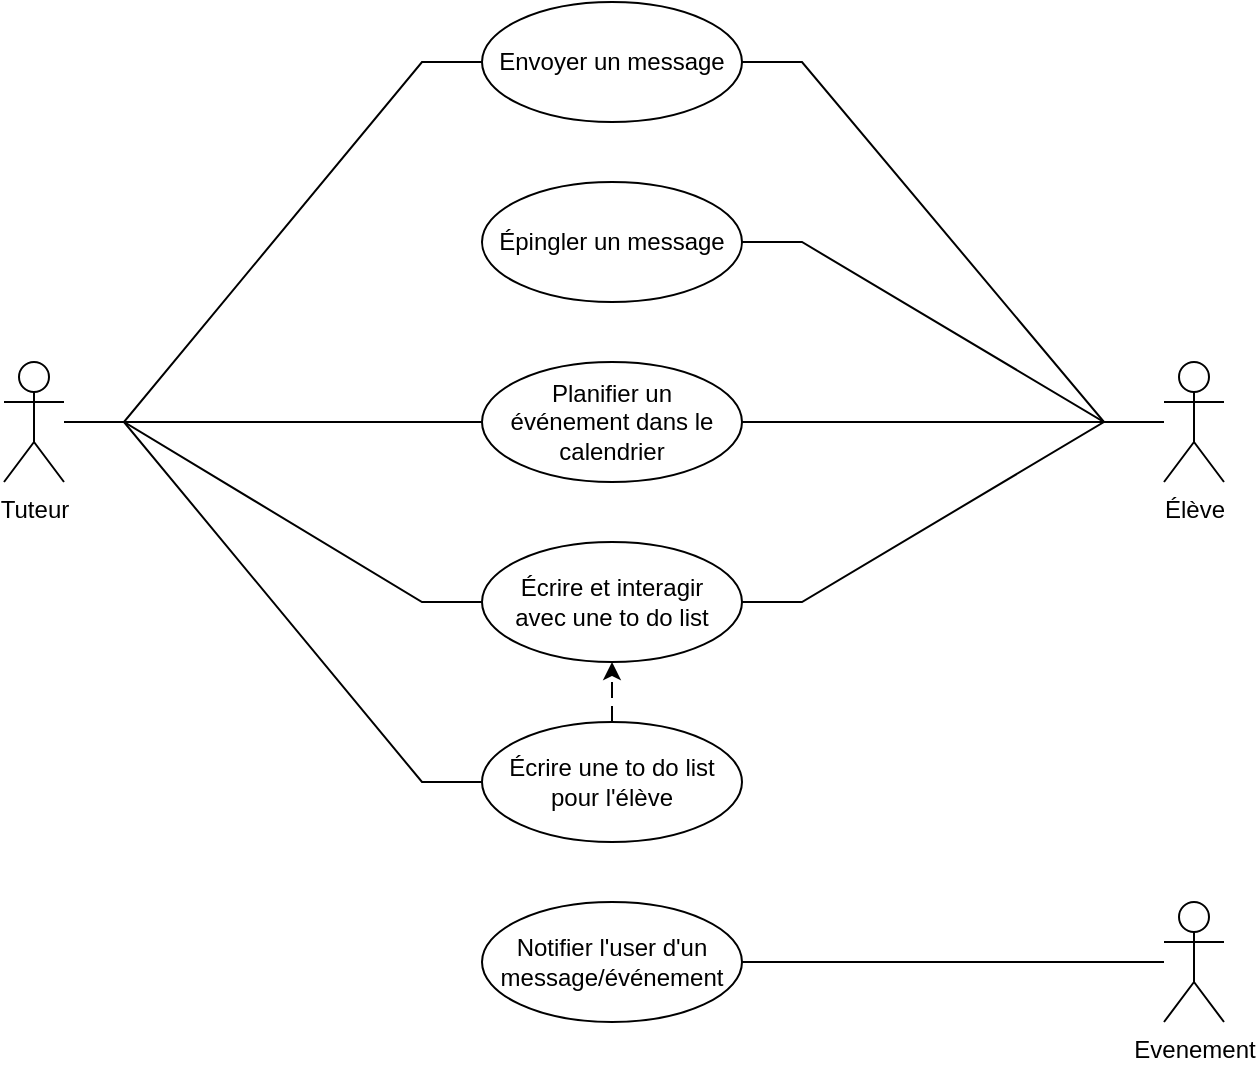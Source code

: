 <mxfile version="24.7.16">
  <diagram name="Page-1" id="9XxRKp81XTkAnHv0fnxt">
    <mxGraphModel dx="1434" dy="746" grid="1" gridSize="10" guides="1" tooltips="1" connect="1" arrows="1" fold="1" page="1" pageScale="1" pageWidth="827" pageHeight="1169" math="0" shadow="0">
      <root>
        <mxCell id="0" />
        <mxCell id="1" parent="0" />
        <mxCell id="7I2hjKvpXO12ixehWDgP-8" value="&lt;div&gt;Tuteur&lt;/div&gt;" style="shape=umlActor;verticalLabelPosition=bottom;verticalAlign=top;html=1;outlineConnect=0;" vertex="1" parent="1">
          <mxGeometry x="110" y="380" width="30" height="60" as="geometry" />
        </mxCell>
        <mxCell id="7I2hjKvpXO12ixehWDgP-10" value="Envoyer un message" style="ellipse;whiteSpace=wrap;html=1;spacingTop=0;spacingLeft=4;spacingRight=4;" vertex="1" parent="1">
          <mxGeometry x="349" y="200" width="130" height="60" as="geometry" />
        </mxCell>
        <mxCell id="7I2hjKvpXO12ixehWDgP-11" value="Épingler un message" style="ellipse;whiteSpace=wrap;html=1;spacingTop=0;spacingLeft=4;spacingRight=4;" vertex="1" parent="1">
          <mxGeometry x="349" y="290" width="130" height="60" as="geometry" />
        </mxCell>
        <mxCell id="7I2hjKvpXO12ixehWDgP-12" value="Planifier un événement dans le calendrier" style="ellipse;whiteSpace=wrap;html=1;spacingTop=0;spacingLeft=4;spacingRight=4;" vertex="1" parent="1">
          <mxGeometry x="349" y="380" width="130" height="60" as="geometry" />
        </mxCell>
        <mxCell id="7I2hjKvpXO12ixehWDgP-13" value="Écrire et interagir avec une to do list" style="ellipse;whiteSpace=wrap;html=1;spacingTop=0;spacingLeft=4;spacingRight=4;" vertex="1" parent="1">
          <mxGeometry x="349" y="470" width="130" height="60" as="geometry" />
        </mxCell>
        <mxCell id="7I2hjKvpXO12ixehWDgP-31" style="edgeStyle=orthogonalEdgeStyle;rounded=0;orthogonalLoop=1;jettySize=auto;html=1;dashed=1;dashPattern=8 8;" edge="1" parent="1" source="7I2hjKvpXO12ixehWDgP-14" target="7I2hjKvpXO12ixehWDgP-13">
          <mxGeometry relative="1" as="geometry" />
        </mxCell>
        <mxCell id="7I2hjKvpXO12ixehWDgP-14" value="&lt;div&gt;Écrire une to do list pour l&#39;élève&lt;/div&gt;" style="ellipse;whiteSpace=wrap;html=1;spacingTop=0;spacingLeft=4;spacingRight=4;" vertex="1" parent="1">
          <mxGeometry x="349" y="560" width="130" height="60" as="geometry" />
        </mxCell>
        <mxCell id="7I2hjKvpXO12ixehWDgP-15" value="" style="endArrow=none;html=1;rounded=0;edgeStyle=entityRelationEdgeStyle;" edge="1" parent="1" source="7I2hjKvpXO12ixehWDgP-8" target="7I2hjKvpXO12ixehWDgP-10">
          <mxGeometry width="50" height="50" relative="1" as="geometry">
            <mxPoint x="310" y="570" as="sourcePoint" />
            <mxPoint x="360" y="520" as="targetPoint" />
          </mxGeometry>
        </mxCell>
        <mxCell id="7I2hjKvpXO12ixehWDgP-17" value="" style="endArrow=none;html=1;rounded=0;edgeStyle=entityRelationEdgeStyle;" edge="1" parent="1" source="7I2hjKvpXO12ixehWDgP-8" target="7I2hjKvpXO12ixehWDgP-12">
          <mxGeometry width="50" height="50" relative="1" as="geometry">
            <mxPoint x="130" y="460" as="sourcePoint" />
            <mxPoint x="398" y="275" as="targetPoint" />
          </mxGeometry>
        </mxCell>
        <mxCell id="7I2hjKvpXO12ixehWDgP-18" value="" style="endArrow=none;html=1;rounded=0;edgeStyle=entityRelationEdgeStyle;" edge="1" parent="1" source="7I2hjKvpXO12ixehWDgP-8" target="7I2hjKvpXO12ixehWDgP-13">
          <mxGeometry width="50" height="50" relative="1" as="geometry">
            <mxPoint x="120" y="458" as="sourcePoint" />
            <mxPoint x="361" y="428" as="targetPoint" />
          </mxGeometry>
        </mxCell>
        <mxCell id="7I2hjKvpXO12ixehWDgP-19" value="" style="endArrow=none;html=1;rounded=0;edgeStyle=entityRelationEdgeStyle;" edge="1" parent="1" source="7I2hjKvpXO12ixehWDgP-8" target="7I2hjKvpXO12ixehWDgP-14">
          <mxGeometry width="50" height="50" relative="1" as="geometry">
            <mxPoint x="130" y="468" as="sourcePoint" />
            <mxPoint x="371" y="438" as="targetPoint" />
          </mxGeometry>
        </mxCell>
        <mxCell id="7I2hjKvpXO12ixehWDgP-22" value="&lt;div&gt;Élève&lt;/div&gt;" style="shape=umlActor;verticalLabelPosition=bottom;verticalAlign=top;html=1;outlineConnect=0;" vertex="1" parent="1">
          <mxGeometry x="690" y="380" width="30" height="60" as="geometry" />
        </mxCell>
        <mxCell id="7I2hjKvpXO12ixehWDgP-24" value="" style="endArrow=none;html=1;rounded=0;edgeStyle=entityRelationEdgeStyle;" edge="1" parent="1" source="7I2hjKvpXO12ixehWDgP-22" target="7I2hjKvpXO12ixehWDgP-10">
          <mxGeometry width="50" height="50" relative="1" as="geometry">
            <mxPoint x="110" y="380" as="sourcePoint" />
            <mxPoint x="349" y="200" as="targetPoint" />
            <Array as="points">
              <mxPoint x="50" y="230" />
              <mxPoint x="170" y="280" />
              <mxPoint x="319" y="330" />
            </Array>
          </mxGeometry>
        </mxCell>
        <mxCell id="7I2hjKvpXO12ixehWDgP-25" value="" style="endArrow=none;html=1;rounded=0;edgeStyle=entityRelationEdgeStyle;" edge="1" parent="1" source="7I2hjKvpXO12ixehWDgP-22" target="7I2hjKvpXO12ixehWDgP-11">
          <mxGeometry width="50" height="50" relative="1" as="geometry">
            <mxPoint x="110" y="380" as="sourcePoint" />
            <mxPoint x="349" y="290" as="targetPoint" />
          </mxGeometry>
        </mxCell>
        <mxCell id="7I2hjKvpXO12ixehWDgP-26" value="" style="endArrow=none;html=1;rounded=0;edgeStyle=entityRelationEdgeStyle;" edge="1" parent="1" source="7I2hjKvpXO12ixehWDgP-22" target="7I2hjKvpXO12ixehWDgP-12">
          <mxGeometry width="50" height="50" relative="1" as="geometry">
            <mxPoint x="110" y="380" as="sourcePoint" />
            <mxPoint x="349" y="380" as="targetPoint" />
          </mxGeometry>
        </mxCell>
        <mxCell id="7I2hjKvpXO12ixehWDgP-27" value="" style="endArrow=none;html=1;rounded=0;edgeStyle=entityRelationEdgeStyle;" edge="1" parent="1" source="7I2hjKvpXO12ixehWDgP-22" target="7I2hjKvpXO12ixehWDgP-13">
          <mxGeometry width="50" height="50" relative="1" as="geometry">
            <mxPoint x="110" y="380" as="sourcePoint" />
            <mxPoint x="349" y="470" as="targetPoint" />
          </mxGeometry>
        </mxCell>
        <mxCell id="7I2hjKvpXO12ixehWDgP-32" value="&lt;div&gt;Evenement&lt;/div&gt;" style="shape=umlActor;verticalLabelPosition=bottom;verticalAlign=top;html=1;outlineConnect=0;" vertex="1" parent="1">
          <mxGeometry x="690" y="650" width="30" height="60" as="geometry" />
        </mxCell>
        <mxCell id="7I2hjKvpXO12ixehWDgP-33" value="&lt;div&gt;Notifier l&#39;user d&#39;un message/événement&lt;br&gt;&lt;/div&gt;" style="ellipse;whiteSpace=wrap;html=1;spacingTop=0;spacingLeft=4;spacingRight=4;" vertex="1" parent="1">
          <mxGeometry x="349" y="650" width="130" height="60" as="geometry" />
        </mxCell>
        <mxCell id="7I2hjKvpXO12ixehWDgP-34" value="" style="endArrow=none;html=1;rounded=0;edgeStyle=entityRelationEdgeStyle;" edge="1" parent="1" source="7I2hjKvpXO12ixehWDgP-33" target="7I2hjKvpXO12ixehWDgP-32">
          <mxGeometry width="50" height="50" relative="1" as="geometry">
            <mxPoint x="150" y="400" as="sourcePoint" />
            <mxPoint x="359" y="220" as="targetPoint" />
          </mxGeometry>
        </mxCell>
      </root>
    </mxGraphModel>
  </diagram>
</mxfile>
